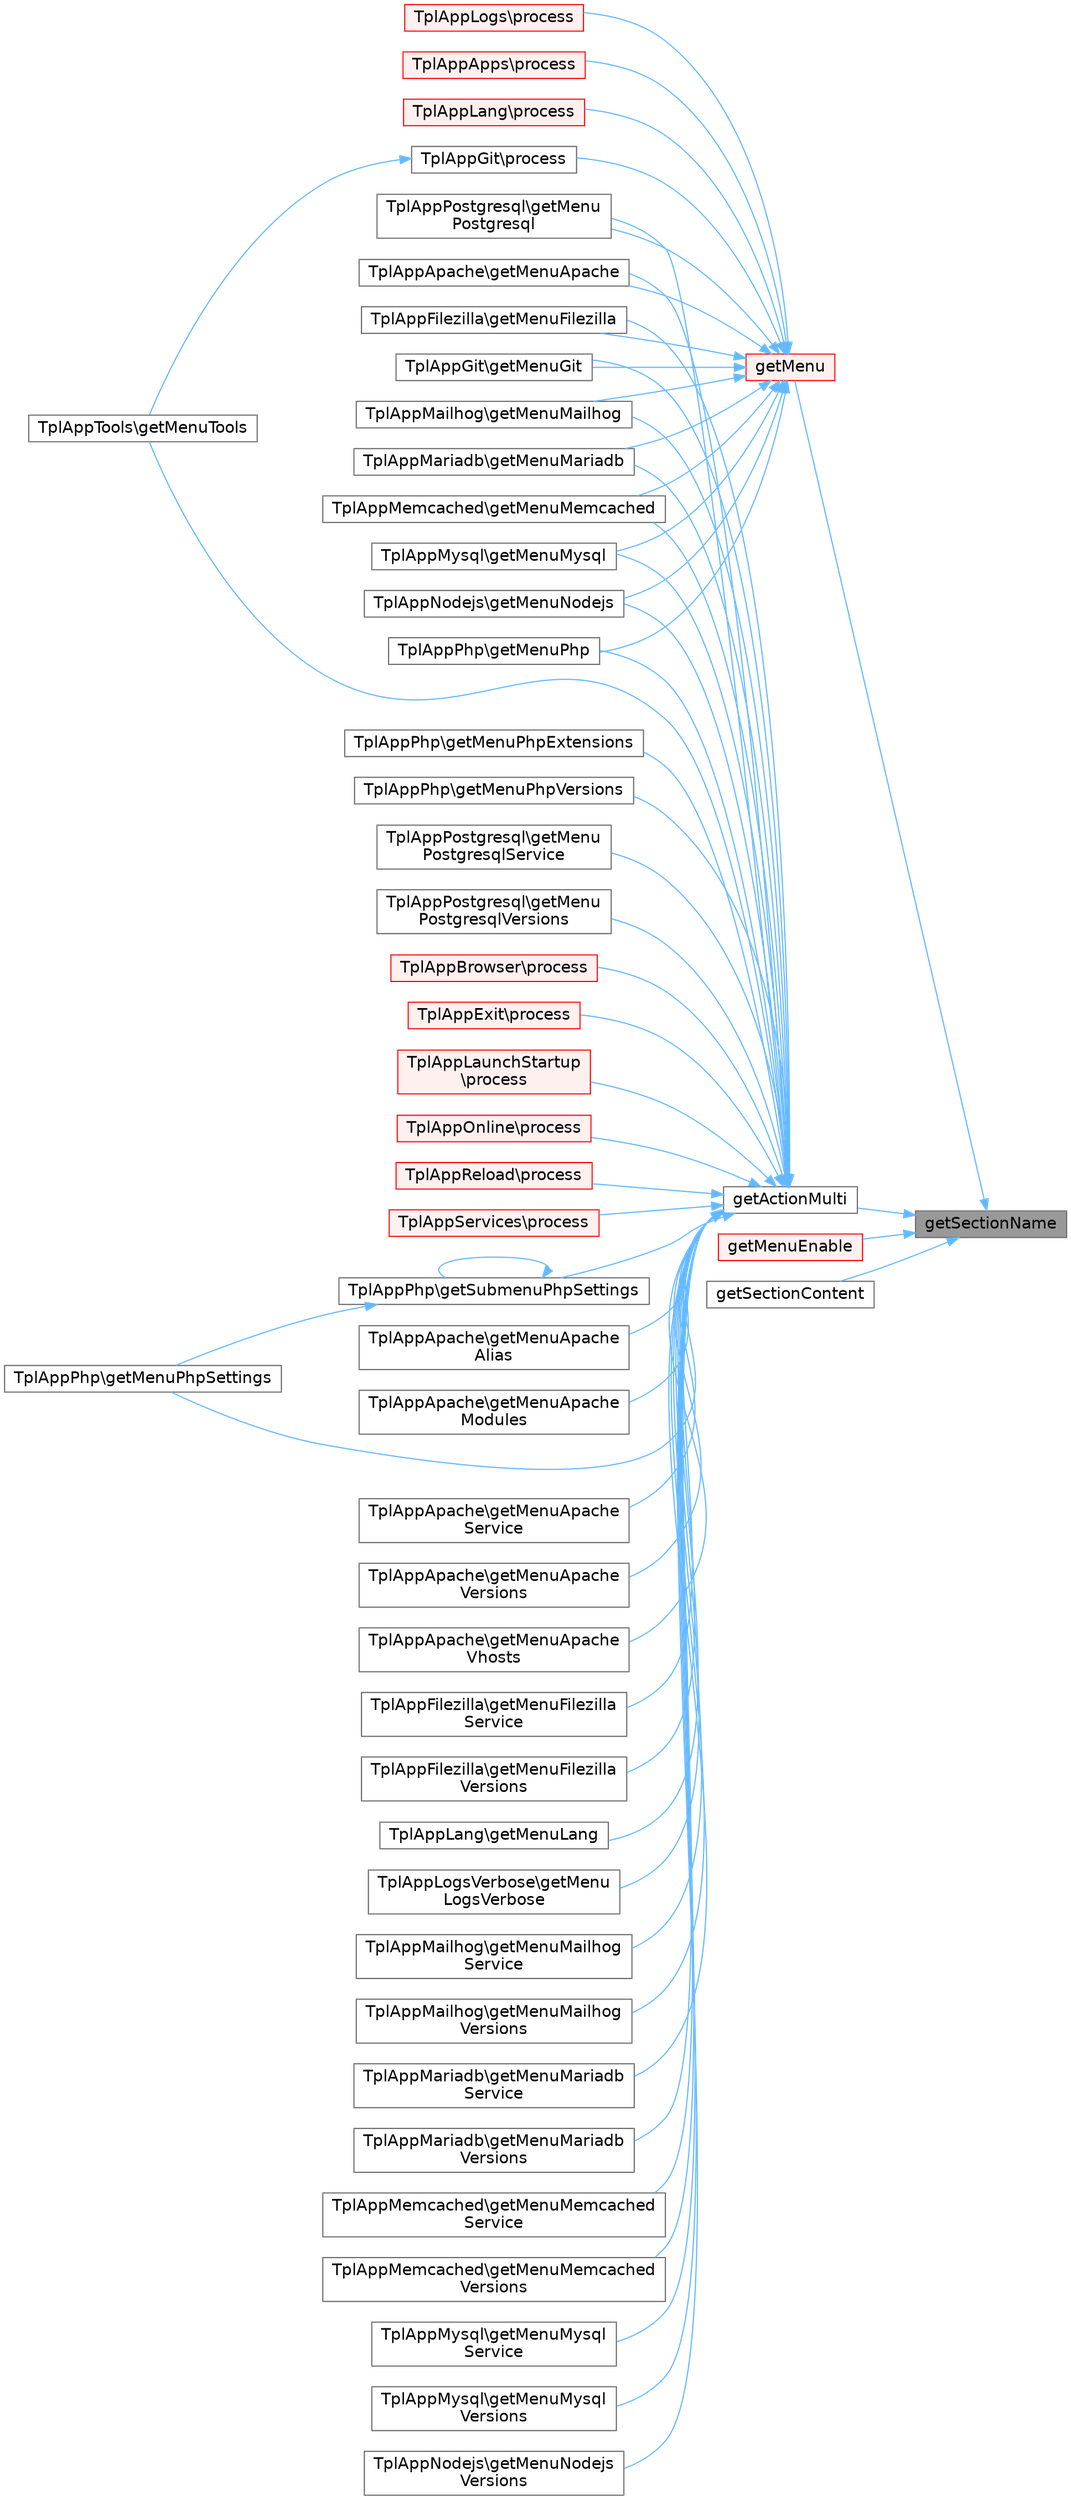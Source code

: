 digraph "getSectionName"
{
 // LATEX_PDF_SIZE
  bgcolor="transparent";
  edge [fontname=Helvetica,fontsize=14,labelfontname=Helvetica,labelfontsize=14];
  node [fontname=Helvetica,fontsize=14,shape=box,height=0.2,width=0.4];
  rankdir="RL";
  Node1 [id="Node000001",label="getSectionName",height=0.2,width=0.4,color="gray40", fillcolor="grey60", style="filled", fontcolor="black",tooltip=" "];
  Node1 -> Node2 [id="edge1_Node000001_Node000002",dir="back",color="steelblue1",style="solid",tooltip=" "];
  Node2 [id="Node000002",label="getActionMulti",height=0.2,width=0.4,color="grey40", fillcolor="white", style="filled",URL="$d1/d65/classTplApp.html#a060e7f48242478a8b5145ede7bdced6d",tooltip=" "];
  Node2 -> Node3 [id="edge2_Node000002_Node000003",dir="back",color="steelblue1",style="solid",tooltip=" "];
  Node3 [id="Node000003",label="TplAppApache\\getMenuApache",height=0.2,width=0.4,color="grey40", fillcolor="white", style="filled",URL="$d9/d51/classTplAppApache.html#a3e419c49a19865d7a04e1fad12ad9330",tooltip=" "];
  Node2 -> Node4 [id="edge3_Node000002_Node000004",dir="back",color="steelblue1",style="solid",tooltip=" "];
  Node4 [id="Node000004",label="TplAppApache\\getMenuApache\lAlias",height=0.2,width=0.4,color="grey40", fillcolor="white", style="filled",URL="$d9/d51/classTplAppApache.html#a1bdb548e345a728beabe81af1e6e0b99",tooltip=" "];
  Node2 -> Node5 [id="edge4_Node000002_Node000005",dir="back",color="steelblue1",style="solid",tooltip=" "];
  Node5 [id="Node000005",label="TplAppApache\\getMenuApache\lModules",height=0.2,width=0.4,color="grey40", fillcolor="white", style="filled",URL="$d9/d51/classTplAppApache.html#a6a47e08864ef8a911b1e832821612ff1",tooltip=" "];
  Node2 -> Node6 [id="edge5_Node000002_Node000006",dir="back",color="steelblue1",style="solid",tooltip=" "];
  Node6 [id="Node000006",label="TplAppApache\\getMenuApache\lService",height=0.2,width=0.4,color="grey40", fillcolor="white", style="filled",URL="$d9/d51/classTplAppApache.html#ae3f37e9e7665b6897e0d8e75e54d98e4",tooltip=" "];
  Node2 -> Node7 [id="edge6_Node000002_Node000007",dir="back",color="steelblue1",style="solid",tooltip=" "];
  Node7 [id="Node000007",label="TplAppApache\\getMenuApache\lVersions",height=0.2,width=0.4,color="grey40", fillcolor="white", style="filled",URL="$d9/d51/classTplAppApache.html#a7f326039676c485c170c1a9a75c7fb53",tooltip=" "];
  Node2 -> Node8 [id="edge7_Node000002_Node000008",dir="back",color="steelblue1",style="solid",tooltip=" "];
  Node8 [id="Node000008",label="TplAppApache\\getMenuApache\lVhosts",height=0.2,width=0.4,color="grey40", fillcolor="white", style="filled",URL="$d9/d51/classTplAppApache.html#afbb308040f12e0035f50d0a6b801ed57",tooltip=" "];
  Node2 -> Node9 [id="edge8_Node000002_Node000009",dir="back",color="steelblue1",style="solid",tooltip=" "];
  Node9 [id="Node000009",label="TplAppFilezilla\\getMenuFilezilla",height=0.2,width=0.4,color="grey40", fillcolor="white", style="filled",URL="$d0/d23/classTplAppFilezilla.html#a10c27530edc1a460355637d330e2c609",tooltip=" "];
  Node2 -> Node10 [id="edge9_Node000002_Node000010",dir="back",color="steelblue1",style="solid",tooltip=" "];
  Node10 [id="Node000010",label="TplAppFilezilla\\getMenuFilezilla\lService",height=0.2,width=0.4,color="grey40", fillcolor="white", style="filled",URL="$d0/d23/classTplAppFilezilla.html#a03f5d05e3dfa5f877aab6e0c10ebd1b4",tooltip=" "];
  Node2 -> Node11 [id="edge10_Node000002_Node000011",dir="back",color="steelblue1",style="solid",tooltip=" "];
  Node11 [id="Node000011",label="TplAppFilezilla\\getMenuFilezilla\lVersions",height=0.2,width=0.4,color="grey40", fillcolor="white", style="filled",URL="$d0/d23/classTplAppFilezilla.html#ad4ebedbbbed6767503356897f1beb859",tooltip=" "];
  Node2 -> Node12 [id="edge11_Node000002_Node000012",dir="back",color="steelblue1",style="solid",tooltip=" "];
  Node12 [id="Node000012",label="TplAppGit\\getMenuGit",height=0.2,width=0.4,color="grey40", fillcolor="white", style="filled",URL="$d0/dbb/classTplAppGit.html#acb0ae163fa24596a41e7e7fd0b7fa152",tooltip=" "];
  Node2 -> Node13 [id="edge12_Node000002_Node000013",dir="back",color="steelblue1",style="solid",tooltip=" "];
  Node13 [id="Node000013",label="TplAppLang\\getMenuLang",height=0.2,width=0.4,color="grey40", fillcolor="white", style="filled",URL="$dc/d2c/classTplAppLang.html#aacd195c3d8971eff6f7c0248b1b04c7f",tooltip=" "];
  Node2 -> Node14 [id="edge13_Node000002_Node000014",dir="back",color="steelblue1",style="solid",tooltip=" "];
  Node14 [id="Node000014",label="TplAppLogsVerbose\\getMenu\lLogsVerbose",height=0.2,width=0.4,color="grey40", fillcolor="white", style="filled",URL="$d9/d3f/classTplAppLogsVerbose.html#a2d8ebb8b94a78a45b9e71a17a3b485a7",tooltip=" "];
  Node2 -> Node15 [id="edge14_Node000002_Node000015",dir="back",color="steelblue1",style="solid",tooltip=" "];
  Node15 [id="Node000015",label="TplAppMailhog\\getMenuMailhog",height=0.2,width=0.4,color="grey40", fillcolor="white", style="filled",URL="$d4/d8a/classTplAppMailhog.html#a250dbde550f570fae6318621d59d76d4",tooltip=" "];
  Node2 -> Node16 [id="edge15_Node000002_Node000016",dir="back",color="steelblue1",style="solid",tooltip=" "];
  Node16 [id="Node000016",label="TplAppMailhog\\getMenuMailhog\lService",height=0.2,width=0.4,color="grey40", fillcolor="white", style="filled",URL="$d4/d8a/classTplAppMailhog.html#ac5dcc95326288cbfc3743aeb1051756f",tooltip=" "];
  Node2 -> Node17 [id="edge16_Node000002_Node000017",dir="back",color="steelblue1",style="solid",tooltip=" "];
  Node17 [id="Node000017",label="TplAppMailhog\\getMenuMailhog\lVersions",height=0.2,width=0.4,color="grey40", fillcolor="white", style="filled",URL="$d4/d8a/classTplAppMailhog.html#ae22de941ae270b2cd5b6caf7ee206259",tooltip=" "];
  Node2 -> Node18 [id="edge17_Node000002_Node000018",dir="back",color="steelblue1",style="solid",tooltip=" "];
  Node18 [id="Node000018",label="TplAppMariadb\\getMenuMariadb",height=0.2,width=0.4,color="grey40", fillcolor="white", style="filled",URL="$d4/de1/classTplAppMariadb.html#ad53f7fbab9e36efd4c3d63ec90a73512",tooltip=" "];
  Node2 -> Node19 [id="edge18_Node000002_Node000019",dir="back",color="steelblue1",style="solid",tooltip=" "];
  Node19 [id="Node000019",label="TplAppMariadb\\getMenuMariadb\lService",height=0.2,width=0.4,color="grey40", fillcolor="white", style="filled",URL="$d4/de1/classTplAppMariadb.html#ae9d5502077c65e304d88c4c67965e28d",tooltip=" "];
  Node2 -> Node20 [id="edge19_Node000002_Node000020",dir="back",color="steelblue1",style="solid",tooltip=" "];
  Node20 [id="Node000020",label="TplAppMariadb\\getMenuMariadb\lVersions",height=0.2,width=0.4,color="grey40", fillcolor="white", style="filled",URL="$d4/de1/classTplAppMariadb.html#adb7e6d6d918e1d8a117fae5482bd5e61",tooltip=" "];
  Node2 -> Node21 [id="edge20_Node000002_Node000021",dir="back",color="steelblue1",style="solid",tooltip=" "];
  Node21 [id="Node000021",label="TplAppMemcached\\getMenuMemcached",height=0.2,width=0.4,color="grey40", fillcolor="white", style="filled",URL="$d8/dff/classTplAppMemcached.html#a9d1af66259a2fc7e77795a5aadf69628",tooltip=" "];
  Node2 -> Node22 [id="edge21_Node000002_Node000022",dir="back",color="steelblue1",style="solid",tooltip=" "];
  Node22 [id="Node000022",label="TplAppMemcached\\getMenuMemcached\lService",height=0.2,width=0.4,color="grey40", fillcolor="white", style="filled",URL="$d8/dff/classTplAppMemcached.html#a1fb14c60fdf39da4130ba91e5fc46e3f",tooltip=" "];
  Node2 -> Node23 [id="edge22_Node000002_Node000023",dir="back",color="steelblue1",style="solid",tooltip=" "];
  Node23 [id="Node000023",label="TplAppMemcached\\getMenuMemcached\lVersions",height=0.2,width=0.4,color="grey40", fillcolor="white", style="filled",URL="$d8/dff/classTplAppMemcached.html#ab8e11bbbb53b5b79effdff58c6d11fc8",tooltip=" "];
  Node2 -> Node24 [id="edge23_Node000002_Node000024",dir="back",color="steelblue1",style="solid",tooltip=" "];
  Node24 [id="Node000024",label="TplAppMysql\\getMenuMysql",height=0.2,width=0.4,color="grey40", fillcolor="white", style="filled",URL="$d6/d19/classTplAppMysql.html#a3239c5537b97cef2824d2c9a00abb906",tooltip=" "];
  Node2 -> Node25 [id="edge24_Node000002_Node000025",dir="back",color="steelblue1",style="solid",tooltip=" "];
  Node25 [id="Node000025",label="TplAppMysql\\getMenuMysql\lService",height=0.2,width=0.4,color="grey40", fillcolor="white", style="filled",URL="$d6/d19/classTplAppMysql.html#a4da84828a7e4619bfe802d220f390334",tooltip=" "];
  Node2 -> Node26 [id="edge25_Node000002_Node000026",dir="back",color="steelblue1",style="solid",tooltip=" "];
  Node26 [id="Node000026",label="TplAppMysql\\getMenuMysql\lVersions",height=0.2,width=0.4,color="grey40", fillcolor="white", style="filled",URL="$d6/d19/classTplAppMysql.html#aa2147b60d379a78b2ab2660937994311",tooltip=" "];
  Node2 -> Node27 [id="edge26_Node000002_Node000027",dir="back",color="steelblue1",style="solid",tooltip=" "];
  Node27 [id="Node000027",label="TplAppNodejs\\getMenuNodejs",height=0.2,width=0.4,color="grey40", fillcolor="white", style="filled",URL="$dc/d32/classTplAppNodejs.html#a02745b2ee80d5c7bc141af8c18b5b015",tooltip=" "];
  Node2 -> Node28 [id="edge27_Node000002_Node000028",dir="back",color="steelblue1",style="solid",tooltip=" "];
  Node28 [id="Node000028",label="TplAppNodejs\\getMenuNodejs\lVersions",height=0.2,width=0.4,color="grey40", fillcolor="white", style="filled",URL="$dc/d32/classTplAppNodejs.html#a4463ebdd3b388e3ecf3586dd6bde248d",tooltip=" "];
  Node2 -> Node29 [id="edge28_Node000002_Node000029",dir="back",color="steelblue1",style="solid",tooltip=" "];
  Node29 [id="Node000029",label="TplAppPhp\\getMenuPhp",height=0.2,width=0.4,color="grey40", fillcolor="white", style="filled",URL="$d0/d1a/classTplAppPhp.html#a4cf22d0f866e90f183eb881b1e52f57b",tooltip=" "];
  Node2 -> Node30 [id="edge29_Node000002_Node000030",dir="back",color="steelblue1",style="solid",tooltip=" "];
  Node30 [id="Node000030",label="TplAppPhp\\getMenuPhpExtensions",height=0.2,width=0.4,color="grey40", fillcolor="white", style="filled",URL="$d0/d1a/classTplAppPhp.html#a1de1447bd0e317a640a73e7c92535d9d",tooltip=" "];
  Node2 -> Node31 [id="edge30_Node000002_Node000031",dir="back",color="steelblue1",style="solid",tooltip=" "];
  Node31 [id="Node000031",label="TplAppPhp\\getMenuPhpSettings",height=0.2,width=0.4,color="grey40", fillcolor="white", style="filled",URL="$d0/d1a/classTplAppPhp.html#a03afe6cbde4aed2b54530058ef572454",tooltip=" "];
  Node2 -> Node32 [id="edge31_Node000002_Node000032",dir="back",color="steelblue1",style="solid",tooltip=" "];
  Node32 [id="Node000032",label="TplAppPhp\\getMenuPhpVersions",height=0.2,width=0.4,color="grey40", fillcolor="white", style="filled",URL="$d0/d1a/classTplAppPhp.html#a38dd6cbcb581b9101a15b085260f1ce9",tooltip=" "];
  Node2 -> Node33 [id="edge32_Node000002_Node000033",dir="back",color="steelblue1",style="solid",tooltip=" "];
  Node33 [id="Node000033",label="TplAppPostgresql\\getMenu\lPostgresql",height=0.2,width=0.4,color="grey40", fillcolor="white", style="filled",URL="$d3/d1b/classTplAppPostgresql.html#a7fd978ef4c03807dd34b06326254a391",tooltip=" "];
  Node2 -> Node34 [id="edge33_Node000002_Node000034",dir="back",color="steelblue1",style="solid",tooltip=" "];
  Node34 [id="Node000034",label="TplAppPostgresql\\getMenu\lPostgresqlService",height=0.2,width=0.4,color="grey40", fillcolor="white", style="filled",URL="$d3/d1b/classTplAppPostgresql.html#a474729596b3b93c71c503c3bbfb55089",tooltip=" "];
  Node2 -> Node35 [id="edge34_Node000002_Node000035",dir="back",color="steelblue1",style="solid",tooltip=" "];
  Node35 [id="Node000035",label="TplAppPostgresql\\getMenu\lPostgresqlVersions",height=0.2,width=0.4,color="grey40", fillcolor="white", style="filled",URL="$d3/d1b/classTplAppPostgresql.html#a72e6feb4f18586e1ace5e1eecf2f920c",tooltip=" "];
  Node2 -> Node36 [id="edge35_Node000002_Node000036",dir="back",color="steelblue1",style="solid",tooltip=" "];
  Node36 [id="Node000036",label="TplAppTools\\getMenuTools",height=0.2,width=0.4,color="grey40", fillcolor="white", style="filled",URL="$dc/dd8/classTplAppTools.html#a312feb5750ea4ad929903efe71e58882",tooltip=" "];
  Node2 -> Node37 [id="edge36_Node000002_Node000037",dir="back",color="steelblue1",style="solid",tooltip=" "];
  Node37 [id="Node000037",label="TplAppPhp\\getSubmenuPhpSettings",height=0.2,width=0.4,color="grey40", fillcolor="white", style="filled",URL="$d0/d1a/classTplAppPhp.html#a744823139d914bd917f9594424d50258",tooltip=" "];
  Node37 -> Node31 [id="edge37_Node000037_Node000031",dir="back",color="steelblue1",style="solid",tooltip=" "];
  Node37 -> Node37 [id="edge38_Node000037_Node000037",dir="back",color="steelblue1",style="solid",tooltip=" "];
  Node2 -> Node38 [id="edge39_Node000002_Node000038",dir="back",color="steelblue1",style="solid",tooltip=" "];
  Node38 [id="Node000038",label="TplAppBrowser\\process",height=0.2,width=0.4,color="red", fillcolor="#FFF0F0", style="filled",URL="$d4/d25/classTplAppBrowser.html#a5b3838bb1c8bd255aa6f2d5fc48f38d5",tooltip=" "];
  Node2 -> Node42 [id="edge40_Node000002_Node000042",dir="back",color="steelblue1",style="solid",tooltip=" "];
  Node42 [id="Node000042",label="TplAppExit\\process",height=0.2,width=0.4,color="red", fillcolor="#FFF0F0", style="filled",URL="$d7/d5f/classTplAppExit.html#a5b3838bb1c8bd255aa6f2d5fc48f38d5",tooltip=" "];
  Node2 -> Node43 [id="edge41_Node000002_Node000043",dir="back",color="steelblue1",style="solid",tooltip=" "];
  Node43 [id="Node000043",label="TplAppLaunchStartup\l\\process",height=0.2,width=0.4,color="red", fillcolor="#FFF0F0", style="filled",URL="$dd/d54/classTplAppLaunchStartup.html#a5b3838bb1c8bd255aa6f2d5fc48f38d5",tooltip=" "];
  Node2 -> Node44 [id="edge42_Node000002_Node000044",dir="back",color="steelblue1",style="solid",tooltip=" "];
  Node44 [id="Node000044",label="TplAppOnline\\process",height=0.2,width=0.4,color="red", fillcolor="#FFF0F0", style="filled",URL="$d7/dbb/classTplAppOnline.html#a5b3838bb1c8bd255aa6f2d5fc48f38d5",tooltip=" "];
  Node2 -> Node46 [id="edge43_Node000002_Node000046",dir="back",color="steelblue1",style="solid",tooltip=" "];
  Node46 [id="Node000046",label="TplAppReload\\process",height=0.2,width=0.4,color="red", fillcolor="#FFF0F0", style="filled",URL="$da/d00/classTplAppReload.html#a5b3838bb1c8bd255aa6f2d5fc48f38d5",tooltip=" "];
  Node2 -> Node47 [id="edge44_Node000002_Node000047",dir="back",color="steelblue1",style="solid",tooltip=" "];
  Node47 [id="Node000047",label="TplAppServices\\process",height=0.2,width=0.4,color="red", fillcolor="#FFF0F0", style="filled",URL="$d3/d3e/classTplAppServices.html#a5b3838bb1c8bd255aa6f2d5fc48f38d5",tooltip=" "];
  Node1 -> Node48 [id="edge45_Node000001_Node000048",dir="back",color="steelblue1",style="solid",tooltip=" "];
  Node48 [id="Node000048",label="getMenu",height=0.2,width=0.4,color="red", fillcolor="#FFF0F0", style="filled",URL="$d1/d65/classTplApp.html#a20d37a1e0d572af79a366489efb7f3a0",tooltip=" "];
  Node48 -> Node3 [id="edge46_Node000048_Node000003",dir="back",color="steelblue1",style="solid",tooltip=" "];
  Node48 -> Node9 [id="edge47_Node000048_Node000009",dir="back",color="steelblue1",style="solid",tooltip=" "];
  Node48 -> Node12 [id="edge48_Node000048_Node000012",dir="back",color="steelblue1",style="solid",tooltip=" "];
  Node48 -> Node15 [id="edge49_Node000048_Node000015",dir="back",color="steelblue1",style="solid",tooltip=" "];
  Node48 -> Node18 [id="edge50_Node000048_Node000018",dir="back",color="steelblue1",style="solid",tooltip=" "];
  Node48 -> Node21 [id="edge51_Node000048_Node000021",dir="back",color="steelblue1",style="solid",tooltip=" "];
  Node48 -> Node24 [id="edge52_Node000048_Node000024",dir="back",color="steelblue1",style="solid",tooltip=" "];
  Node48 -> Node27 [id="edge53_Node000048_Node000027",dir="back",color="steelblue1",style="solid",tooltip=" "];
  Node48 -> Node29 [id="edge54_Node000048_Node000029",dir="back",color="steelblue1",style="solid",tooltip=" "];
  Node48 -> Node33 [id="edge55_Node000048_Node000033",dir="back",color="steelblue1",style="solid",tooltip=" "];
  Node48 -> Node49 [id="edge56_Node000048_Node000049",dir="back",color="steelblue1",style="solid",tooltip=" "];
  Node49 [id="Node000049",label="TplAppApps\\process",height=0.2,width=0.4,color="red", fillcolor="#FFF0F0", style="filled",URL="$d9/d19/classTplAppApps.html#a5b3838bb1c8bd255aa6f2d5fc48f38d5",tooltip=" "];
  Node48 -> Node50 [id="edge57_Node000048_Node000050",dir="back",color="steelblue1",style="solid",tooltip=" "];
  Node50 [id="Node000050",label="TplAppGit\\process",height=0.2,width=0.4,color="grey40", fillcolor="white", style="filled",URL="$d0/dbb/classTplAppGit.html#a5b3838bb1c8bd255aa6f2d5fc48f38d5",tooltip=" "];
  Node50 -> Node36 [id="edge58_Node000050_Node000036",dir="back",color="steelblue1",style="solid",tooltip=" "];
  Node48 -> Node51 [id="edge59_Node000048_Node000051",dir="back",color="steelblue1",style="solid",tooltip=" "];
  Node51 [id="Node000051",label="TplAppLang\\process",height=0.2,width=0.4,color="red", fillcolor="#FFF0F0", style="filled",URL="$dc/d2c/classTplAppLang.html#a5b3838bb1c8bd255aa6f2d5fc48f38d5",tooltip=" "];
  Node48 -> Node52 [id="edge60_Node000048_Node000052",dir="back",color="steelblue1",style="solid",tooltip=" "];
  Node52 [id="Node000052",label="TplAppLogs\\process",height=0.2,width=0.4,color="red", fillcolor="#FFF0F0", style="filled",URL="$d2/d2a/classTplAppLogs.html#a5b3838bb1c8bd255aa6f2d5fc48f38d5",tooltip=" "];
  Node1 -> Node56 [id="edge61_Node000001_Node000056",dir="back",color="steelblue1",style="solid",tooltip=" "];
  Node56 [id="Node000056",label="getMenuEnable",height=0.2,width=0.4,color="red", fillcolor="#FFF0F0", style="filled",URL="$d1/d65/classTplApp.html#ae7bf20bbd47f927bba31510b7fd9e174",tooltip=" "];
  Node1 -> Node66 [id="edge62_Node000001_Node000066",dir="back",color="steelblue1",style="solid",tooltip=" "];
  Node66 [id="Node000066",label="getSectionContent",height=0.2,width=0.4,color="grey40", fillcolor="white", style="filled",URL="$d1/d65/classTplApp.html#a6598cb69ff122ca98dc3f6028f6a38ca",tooltip=" "];
}
